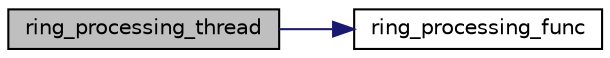 digraph "ring_processing_thread"
{
 // LATEX_PDF_SIZE
  edge [fontname="Helvetica",fontsize="10",labelfontname="Helvetica",labelfontsize="10"];
  node [fontname="Helvetica",fontsize="10",shape=record];
  rankdir="LR";
  Node1 [label="ring_processing_thread",height=0.2,width=0.4,color="black", fillcolor="grey75", style="filled", fontcolor="black",tooltip=" "];
  Node1 -> Node2 [color="midnightblue",fontsize="10",style="solid",fontname="Helvetica"];
  Node2 [label="ring_processing_func",height=0.2,width=0.4,color="black", fillcolor="white", style="filled",URL="$xran__common_8c.html#a595fa22ad1c316d4c7d77f6333478b49",tooltip=" "];
}
